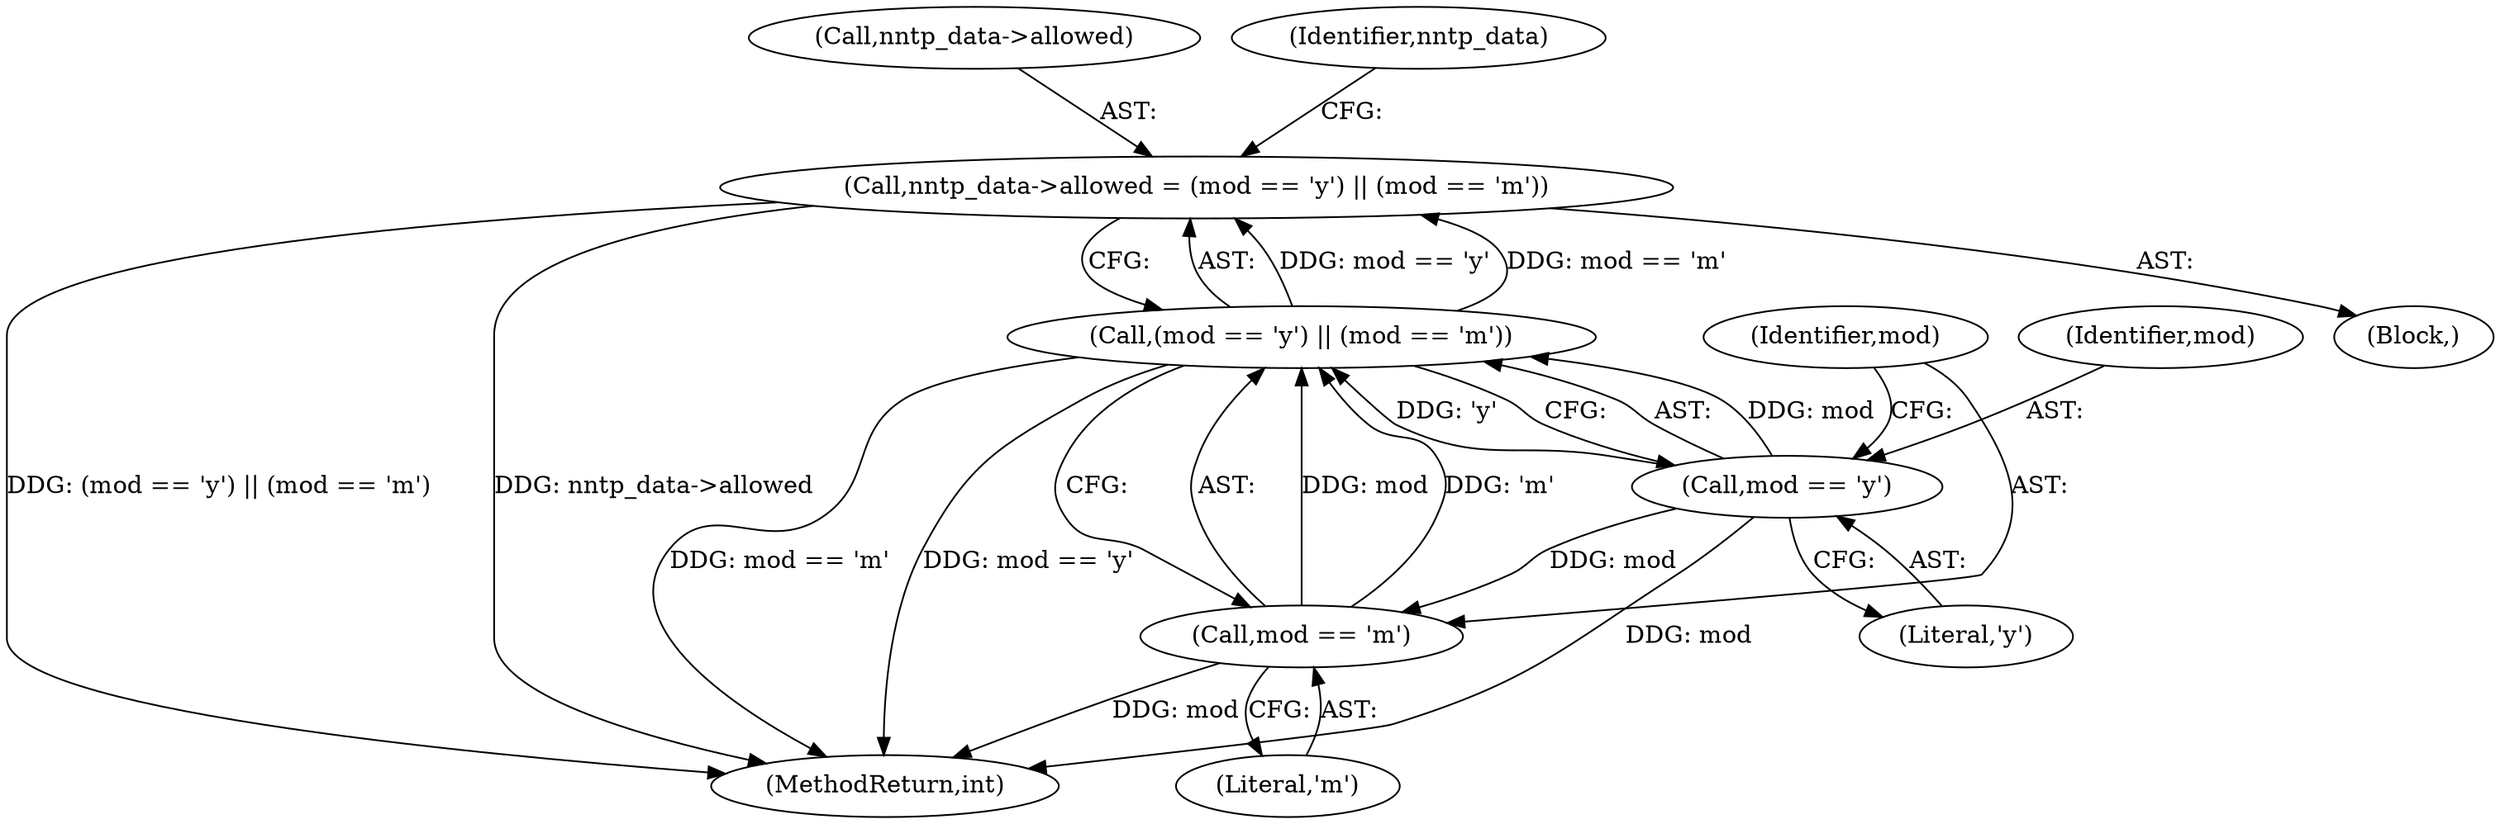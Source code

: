 digraph "0_neomutt_6296f7153f0c9d5e5cd3aaf08f9731e56621bdd3@pointer" {
"1000173" [label="(Call,nntp_data->allowed = (mod == 'y') || (mod == 'm'))"];
"1000177" [label="(Call,(mod == 'y') || (mod == 'm'))"];
"1000178" [label="(Call,mod == 'y')"];
"1000181" [label="(Call,mod == 'm')"];
"1000173" [label="(Call,nntp_data->allowed = (mod == 'y') || (mod == 'm'))"];
"1000177" [label="(Call,(mod == 'y') || (mod == 'm'))"];
"1000182" [label="(Identifier,mod)"];
"1000174" [label="(Call,nntp_data->allowed)"];
"1000180" [label="(Literal,'y')"];
"1000179" [label="(Identifier,mod)"];
"1000181" [label="(Call,mod == 'm')"];
"1000187" [label="(Identifier,nntp_data)"];
"1000104" [label="(Block,)"];
"1000234" [label="(MethodReturn,int)"];
"1000183" [label="(Literal,'m')"];
"1000178" [label="(Call,mod == 'y')"];
"1000173" -> "1000104"  [label="AST: "];
"1000173" -> "1000177"  [label="CFG: "];
"1000174" -> "1000173"  [label="AST: "];
"1000177" -> "1000173"  [label="AST: "];
"1000187" -> "1000173"  [label="CFG: "];
"1000173" -> "1000234"  [label="DDG: (mod == 'y') || (mod == 'm')"];
"1000173" -> "1000234"  [label="DDG: nntp_data->allowed"];
"1000177" -> "1000173"  [label="DDG: mod == 'y'"];
"1000177" -> "1000173"  [label="DDG: mod == 'm'"];
"1000177" -> "1000178"  [label="CFG: "];
"1000177" -> "1000181"  [label="CFG: "];
"1000178" -> "1000177"  [label="AST: "];
"1000181" -> "1000177"  [label="AST: "];
"1000177" -> "1000234"  [label="DDG: mod == 'm'"];
"1000177" -> "1000234"  [label="DDG: mod == 'y'"];
"1000178" -> "1000177"  [label="DDG: mod"];
"1000178" -> "1000177"  [label="DDG: 'y'"];
"1000181" -> "1000177"  [label="DDG: mod"];
"1000181" -> "1000177"  [label="DDG: 'm'"];
"1000178" -> "1000180"  [label="CFG: "];
"1000179" -> "1000178"  [label="AST: "];
"1000180" -> "1000178"  [label="AST: "];
"1000182" -> "1000178"  [label="CFG: "];
"1000178" -> "1000234"  [label="DDG: mod"];
"1000178" -> "1000181"  [label="DDG: mod"];
"1000181" -> "1000183"  [label="CFG: "];
"1000182" -> "1000181"  [label="AST: "];
"1000183" -> "1000181"  [label="AST: "];
"1000181" -> "1000234"  [label="DDG: mod"];
}
